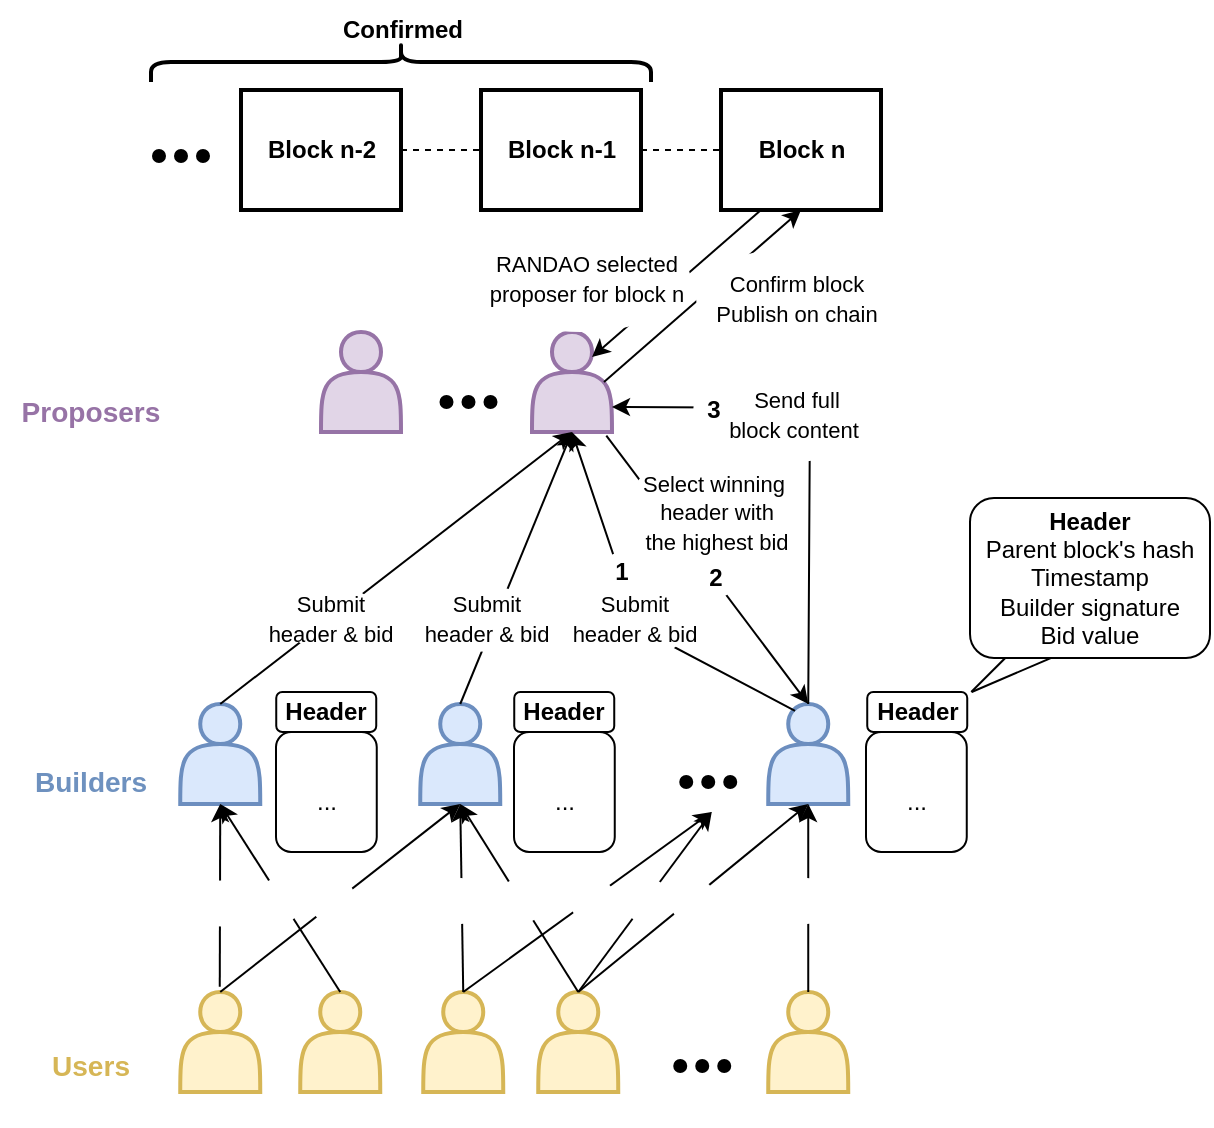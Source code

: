 <mxfile version="26.0.14">
  <diagram name="Page-1" id="Rt2gjxt__m3kLgCPaDpE">
    <mxGraphModel dx="1210" dy="649" grid="1" gridSize="10" guides="1" tooltips="1" connect="1" arrows="1" fold="1" page="1" pageScale="1" pageWidth="827" pageHeight="1169" math="0" shadow="0">
      <root>
        <mxCell id="0" />
        <mxCell id="1" parent="0" />
        <mxCell id="9paTq_0o_kBmyaApCOEQ-1" value="&lt;b&gt;Block n-1&lt;/b&gt;" style="rounded=0;whiteSpace=wrap;html=1;strokeWidth=2;" vertex="1" parent="1">
          <mxGeometry x="255.5" y="56" width="80" height="60" as="geometry" />
        </mxCell>
        <mxCell id="9paTq_0o_kBmyaApCOEQ-2" value="&lt;b&gt;Block n&lt;/b&gt;" style="rounded=0;whiteSpace=wrap;html=1;strokeWidth=2;" vertex="1" parent="1">
          <mxGeometry x="375.5" y="56" width="80" height="60" as="geometry" />
        </mxCell>
        <mxCell id="9paTq_0o_kBmyaApCOEQ-3" value="" style="endArrow=none;dashed=1;html=1;rounded=0;entryX=0;entryY=0.5;entryDx=0;entryDy=0;" edge="1" parent="1" source="9paTq_0o_kBmyaApCOEQ-1" target="9paTq_0o_kBmyaApCOEQ-2">
          <mxGeometry width="50" height="50" relative="1" as="geometry">
            <mxPoint x="175.5" y="86" as="sourcePoint" />
            <mxPoint x="235.5" y="85.5" as="targetPoint" />
          </mxGeometry>
        </mxCell>
        <mxCell id="9paTq_0o_kBmyaApCOEQ-4" value="&lt;b&gt;Block n-2&lt;/b&gt;" style="rounded=0;whiteSpace=wrap;html=1;strokeWidth=2;" vertex="1" parent="1">
          <mxGeometry x="135.5" y="56" width="80" height="60" as="geometry" />
        </mxCell>
        <mxCell id="9paTq_0o_kBmyaApCOEQ-5" value="" style="endArrow=none;dashed=1;html=1;rounded=0;exitX=1;exitY=0.5;exitDx=0;exitDy=0;entryX=0;entryY=0.5;entryDx=0;entryDy=0;" edge="1" parent="1" source="9paTq_0o_kBmyaApCOEQ-4" target="9paTq_0o_kBmyaApCOEQ-1">
          <mxGeometry width="50" height="50" relative="1" as="geometry">
            <mxPoint x="345.5" y="96" as="sourcePoint" />
            <mxPoint x="255.5" y="86" as="targetPoint" />
          </mxGeometry>
        </mxCell>
        <mxCell id="9paTq_0o_kBmyaApCOEQ-6" value="" style="shape=curlyBracket;whiteSpace=wrap;html=1;rounded=1;labelPosition=left;verticalLabelPosition=middle;align=right;verticalAlign=middle;rotation=90;strokeWidth=2;" vertex="1" parent="1">
          <mxGeometry x="205.5" y="-83" width="20" height="250" as="geometry" />
        </mxCell>
        <mxCell id="9paTq_0o_kBmyaApCOEQ-7" value="&lt;b&gt;Confirmed&lt;/b&gt;" style="text;html=1;align=center;verticalAlign=middle;resizable=0;points=[];autosize=1;strokeColor=none;fillColor=none;" vertex="1" parent="1">
          <mxGeometry x="175.5" y="11" width="80" height="30" as="geometry" />
        </mxCell>
        <mxCell id="9paTq_0o_kBmyaApCOEQ-8" value="" style="shape=actor;whiteSpace=wrap;html=1;strokeWidth=2;fillColor=#e1d5e7;strokeColor=#9673a6;" vertex="1" parent="1">
          <mxGeometry x="281" y="177" width="40" height="50" as="geometry" />
        </mxCell>
        <mxCell id="9paTq_0o_kBmyaApCOEQ-9" value="" style="shape=actor;whiteSpace=wrap;html=1;strokeWidth=2;fillColor=#dae8fc;strokeColor=#6c8ebf;" vertex="1" parent="1">
          <mxGeometry x="399.12" y="363" width="40" height="50" as="geometry" />
        </mxCell>
        <mxCell id="9paTq_0o_kBmyaApCOEQ-10" value="" style="shape=actor;whiteSpace=wrap;html=1;strokeWidth=2;fillColor=#dae8fc;strokeColor=#6c8ebf;" vertex="1" parent="1">
          <mxGeometry x="225.12" y="363" width="40" height="50" as="geometry" />
        </mxCell>
        <mxCell id="9paTq_0o_kBmyaApCOEQ-11" value="" style="shape=actor;whiteSpace=wrap;html=1;strokeWidth=2;fillColor=#dae8fc;strokeColor=#6c8ebf;" vertex="1" parent="1">
          <mxGeometry x="105.12" y="363" width="40" height="50" as="geometry" />
        </mxCell>
        <mxCell id="9paTq_0o_kBmyaApCOEQ-12" value="" style="shape=actor;whiteSpace=wrap;html=1;strokeWidth=2;fillColor=#fff2cc;strokeColor=#d6b656;" vertex="1" parent="1">
          <mxGeometry x="105.12" y="507" width="40" height="50" as="geometry" />
        </mxCell>
        <mxCell id="9paTq_0o_kBmyaApCOEQ-13" value="" style="shape=actor;whiteSpace=wrap;html=1;strokeWidth=2;fillColor=#fff2cc;strokeColor=#d6b656;" vertex="1" parent="1">
          <mxGeometry x="284.12" y="507" width="40" height="50" as="geometry" />
        </mxCell>
        <mxCell id="9paTq_0o_kBmyaApCOEQ-14" value="" style="shape=actor;whiteSpace=wrap;html=1;strokeWidth=2;fillColor=#fff2cc;strokeColor=#d6b656;" vertex="1" parent="1">
          <mxGeometry x="226.62" y="507" width="40" height="50" as="geometry" />
        </mxCell>
        <mxCell id="9paTq_0o_kBmyaApCOEQ-15" value="" style="shape=actor;whiteSpace=wrap;html=1;strokeWidth=2;fillColor=#fff2cc;strokeColor=#d6b656;" vertex="1" parent="1">
          <mxGeometry x="165.12" y="507" width="40" height="50" as="geometry" />
        </mxCell>
        <mxCell id="9paTq_0o_kBmyaApCOEQ-16" value="" style="shape=actor;whiteSpace=wrap;html=1;strokeWidth=2;fillColor=#fff2cc;strokeColor=#d6b656;" vertex="1" parent="1">
          <mxGeometry x="399.12" y="507" width="40" height="50" as="geometry" />
        </mxCell>
        <mxCell id="9paTq_0o_kBmyaApCOEQ-17" value="" style="group" vertex="1" connectable="0" parent="1">
          <mxGeometry x="92.5" y="86" width="26" height="6" as="geometry" />
        </mxCell>
        <mxCell id="9paTq_0o_kBmyaApCOEQ-18" value="" style="ellipse;shape=doubleEllipse;whiteSpace=wrap;html=1;aspect=fixed;fillColor=#000000;" vertex="1" parent="9paTq_0o_kBmyaApCOEQ-17">
          <mxGeometry x="-1" width="6" height="6" as="geometry" />
        </mxCell>
        <mxCell id="9paTq_0o_kBmyaApCOEQ-19" value="" style="ellipse;shape=doubleEllipse;whiteSpace=wrap;html=1;aspect=fixed;fillColor=#000000;" vertex="1" parent="9paTq_0o_kBmyaApCOEQ-17">
          <mxGeometry x="10" width="6" height="6" as="geometry" />
        </mxCell>
        <mxCell id="9paTq_0o_kBmyaApCOEQ-20" value="" style="ellipse;shape=doubleEllipse;whiteSpace=wrap;html=1;aspect=fixed;fillColor=#000000;" vertex="1" parent="9paTq_0o_kBmyaApCOEQ-17">
          <mxGeometry x="21" width="6" height="6" as="geometry" />
        </mxCell>
        <mxCell id="9paTq_0o_kBmyaApCOEQ-21" value="" style="group" vertex="1" connectable="0" parent="1">
          <mxGeometry x="356.12" y="399" width="26" height="6" as="geometry" />
        </mxCell>
        <mxCell id="9paTq_0o_kBmyaApCOEQ-22" value="" style="ellipse;shape=doubleEllipse;whiteSpace=wrap;html=1;aspect=fixed;fillColor=#000000;" vertex="1" parent="9paTq_0o_kBmyaApCOEQ-21">
          <mxGeometry x="-1" width="6" height="6" as="geometry" />
        </mxCell>
        <mxCell id="9paTq_0o_kBmyaApCOEQ-23" value="" style="ellipse;shape=doubleEllipse;whiteSpace=wrap;html=1;aspect=fixed;fillColor=#000000;" vertex="1" parent="9paTq_0o_kBmyaApCOEQ-21">
          <mxGeometry x="10" width="6" height="6" as="geometry" />
        </mxCell>
        <mxCell id="9paTq_0o_kBmyaApCOEQ-24" value="" style="ellipse;shape=doubleEllipse;whiteSpace=wrap;html=1;aspect=fixed;fillColor=#000000;" vertex="1" parent="9paTq_0o_kBmyaApCOEQ-21">
          <mxGeometry x="21" width="6" height="6" as="geometry" />
        </mxCell>
        <mxCell id="9paTq_0o_kBmyaApCOEQ-25" value="" style="endArrow=classic;html=1;rounded=0;exitX=0.5;exitY=0;exitDx=0;exitDy=0;entryX=0.5;entryY=1;entryDx=0;entryDy=0;" edge="1" parent="1" source="9paTq_0o_kBmyaApCOEQ-11" target="9paTq_0o_kBmyaApCOEQ-8">
          <mxGeometry width="50" height="50" relative="1" as="geometry">
            <mxPoint x="186" y="287" as="sourcePoint" />
            <mxPoint x="236" y="237" as="targetPoint" />
            <Array as="points" />
          </mxGeometry>
        </mxCell>
        <mxCell id="9paTq_0o_kBmyaApCOEQ-26" value="" style="endArrow=classic;html=1;rounded=0;exitX=0.5;exitY=0;exitDx=0;exitDy=0;" edge="1" parent="1" source="9paTq_0o_kBmyaApCOEQ-10">
          <mxGeometry width="50" height="50" relative="1" as="geometry">
            <mxPoint x="251" y="277" as="sourcePoint" />
            <mxPoint x="301" y="227" as="targetPoint" />
          </mxGeometry>
        </mxCell>
        <mxCell id="9paTq_0o_kBmyaApCOEQ-27" value="" style="endArrow=classic;html=1;rounded=0;exitX=0.335;exitY=0.068;exitDx=0;exitDy=0;strokeWidth=1;exitPerimeter=0;strokeColor=#000000;" edge="1" parent="1" source="9paTq_0o_kBmyaApCOEQ-9">
          <mxGeometry width="50" height="50" relative="1" as="geometry">
            <mxPoint x="341" y="407" as="sourcePoint" />
            <mxPoint x="301" y="227" as="targetPoint" />
            <Array as="points">
              <mxPoint x="334" y="325" />
            </Array>
          </mxGeometry>
        </mxCell>
        <mxCell id="9paTq_0o_kBmyaApCOEQ-28" value="&lt;b&gt;Header&lt;/b&gt;" style="rounded=1;whiteSpace=wrap;html=1;" vertex="1" parent="1">
          <mxGeometry x="153.12" y="357" width="50" height="20" as="geometry" />
        </mxCell>
        <mxCell id="9paTq_0o_kBmyaApCOEQ-33" value="" style="endArrow=classic;html=1;rounded=0;exitX=0.9;exitY=0.5;exitDx=0;exitDy=0;exitPerimeter=0;entryX=0.5;entryY=1;entryDx=0;entryDy=0;" edge="1" parent="1" source="9paTq_0o_kBmyaApCOEQ-8" target="9paTq_0o_kBmyaApCOEQ-2">
          <mxGeometry width="50" height="50" relative="1" as="geometry">
            <mxPoint x="341" y="307" as="sourcePoint" />
            <mxPoint x="391" y="257" as="targetPoint" />
          </mxGeometry>
        </mxCell>
        <mxCell id="9paTq_0o_kBmyaApCOEQ-34" value="" style="endArrow=classic;html=1;rounded=0;exitX=0.25;exitY=1;exitDx=0;exitDy=0;entryX=0.75;entryY=0.25;entryDx=0;entryDy=0;entryPerimeter=0;" edge="1" parent="1" source="9paTq_0o_kBmyaApCOEQ-2" target="9paTq_0o_kBmyaApCOEQ-8">
          <mxGeometry width="50" height="50" relative="1" as="geometry">
            <mxPoint x="341" y="307" as="sourcePoint" />
            <mxPoint x="391" y="257" as="targetPoint" />
          </mxGeometry>
        </mxCell>
        <mxCell id="9paTq_0o_kBmyaApCOEQ-36" value="" style="group" vertex="1" connectable="0" parent="1">
          <mxGeometry x="353.12" y="541" width="26" height="6" as="geometry" />
        </mxCell>
        <mxCell id="9paTq_0o_kBmyaApCOEQ-37" value="" style="ellipse;shape=doubleEllipse;whiteSpace=wrap;html=1;aspect=fixed;fillColor=#000000;" vertex="1" parent="9paTq_0o_kBmyaApCOEQ-36">
          <mxGeometry x="-1" width="6" height="6" as="geometry" />
        </mxCell>
        <mxCell id="9paTq_0o_kBmyaApCOEQ-38" value="" style="ellipse;shape=doubleEllipse;whiteSpace=wrap;html=1;aspect=fixed;fillColor=#000000;" vertex="1" parent="9paTq_0o_kBmyaApCOEQ-36">
          <mxGeometry x="10" width="6" height="6" as="geometry" />
        </mxCell>
        <mxCell id="9paTq_0o_kBmyaApCOEQ-39" value="" style="ellipse;shape=doubleEllipse;whiteSpace=wrap;html=1;aspect=fixed;fillColor=#000000;" vertex="1" parent="9paTq_0o_kBmyaApCOEQ-36">
          <mxGeometry x="21" width="6" height="6" as="geometry" />
        </mxCell>
        <mxCell id="9paTq_0o_kBmyaApCOEQ-42" value="" style="shape=actor;whiteSpace=wrap;html=1;strokeWidth=2;fillColor=#e1d5e7;strokeColor=#9673a6;" vertex="1" parent="1">
          <mxGeometry x="175.5" y="177" width="40" height="50" as="geometry" />
        </mxCell>
        <mxCell id="9paTq_0o_kBmyaApCOEQ-43" value="" style="group" vertex="1" connectable="0" parent="1">
          <mxGeometry x="236.25" y="209" width="26" height="6" as="geometry" />
        </mxCell>
        <mxCell id="9paTq_0o_kBmyaApCOEQ-44" value="" style="ellipse;shape=doubleEllipse;whiteSpace=wrap;html=1;aspect=fixed;fillColor=#000000;" vertex="1" parent="9paTq_0o_kBmyaApCOEQ-43">
          <mxGeometry x="-1" width="6" height="6" as="geometry" />
        </mxCell>
        <mxCell id="9paTq_0o_kBmyaApCOEQ-45" value="" style="ellipse;shape=doubleEllipse;whiteSpace=wrap;html=1;aspect=fixed;fillColor=#000000;" vertex="1" parent="9paTq_0o_kBmyaApCOEQ-43">
          <mxGeometry x="10" width="6" height="6" as="geometry" />
        </mxCell>
        <mxCell id="9paTq_0o_kBmyaApCOEQ-46" value="" style="ellipse;shape=doubleEllipse;whiteSpace=wrap;html=1;aspect=fixed;fillColor=#000000;" vertex="1" parent="9paTq_0o_kBmyaApCOEQ-43">
          <mxGeometry x="21" width="6" height="6" as="geometry" />
        </mxCell>
        <mxCell id="9paTq_0o_kBmyaApCOEQ-48" value="" style="endArrow=classic;html=1;rounded=0;entryX=0.5;entryY=1;entryDx=0;entryDy=0;exitX=0.5;exitY=0;exitDx=0;exitDy=0;" edge="1" parent="1" source="9paTq_0o_kBmyaApCOEQ-12" target="9paTq_0o_kBmyaApCOEQ-10">
          <mxGeometry width="50" height="50" relative="1" as="geometry">
            <mxPoint x="125.37" y="482" as="sourcePoint" />
            <mxPoint x="240.87" y="417" as="targetPoint" />
          </mxGeometry>
        </mxCell>
        <mxCell id="9paTq_0o_kBmyaApCOEQ-49" value="" style="endArrow=classic;html=1;rounded=0;entryX=0.5;entryY=1;entryDx=0;entryDy=0;exitX=0.5;exitY=0;exitDx=0;exitDy=0;" edge="1" parent="1" source="9paTq_0o_kBmyaApCOEQ-15" target="9paTq_0o_kBmyaApCOEQ-11">
          <mxGeometry width="50" height="50" relative="1" as="geometry">
            <mxPoint x="185.37" y="482" as="sourcePoint" />
            <mxPoint x="235.37" y="432" as="targetPoint" />
          </mxGeometry>
        </mxCell>
        <mxCell id="9paTq_0o_kBmyaApCOEQ-50" value="" style="endArrow=classic;html=1;rounded=0;entryX=0.5;entryY=1;entryDx=0;entryDy=0;exitX=0.494;exitY=-0.052;exitDx=0;exitDy=0;exitPerimeter=0;" edge="1" parent="1" source="9paTq_0o_kBmyaApCOEQ-12" target="9paTq_0o_kBmyaApCOEQ-11">
          <mxGeometry width="50" height="50" relative="1" as="geometry">
            <mxPoint x="125.37" y="482" as="sourcePoint" />
            <mxPoint x="130.87" y="417" as="targetPoint" />
          </mxGeometry>
        </mxCell>
        <mxCell id="9paTq_0o_kBmyaApCOEQ-51" value="" style="endArrow=classic;html=1;rounded=0;exitX=0.5;exitY=0;exitDx=0;exitDy=0;entryX=0.5;entryY=1;entryDx=0;entryDy=0;" edge="1" parent="1" source="9paTq_0o_kBmyaApCOEQ-14" target="9paTq_0o_kBmyaApCOEQ-10">
          <mxGeometry width="50" height="50" relative="1" as="geometry">
            <mxPoint x="220.87" y="487" as="sourcePoint" />
            <mxPoint x="270.87" y="437" as="targetPoint" />
          </mxGeometry>
        </mxCell>
        <mxCell id="9paTq_0o_kBmyaApCOEQ-52" value="" style="endArrow=classic;html=1;rounded=0;exitX=0.5;exitY=0;exitDx=0;exitDy=0;" edge="1" parent="1" source="9paTq_0o_kBmyaApCOEQ-14">
          <mxGeometry width="50" height="50" relative="1" as="geometry">
            <mxPoint x="240.87" y="483" as="sourcePoint" />
            <mxPoint x="370.87" y="417" as="targetPoint" />
          </mxGeometry>
        </mxCell>
        <mxCell id="9paTq_0o_kBmyaApCOEQ-53" value="" style="endArrow=classic;html=1;rounded=0;exitX=0.5;exitY=0;exitDx=0;exitDy=0;entryX=0.5;entryY=1;entryDx=0;entryDy=0;" edge="1" parent="1" source="9paTq_0o_kBmyaApCOEQ-13" target="9paTq_0o_kBmyaApCOEQ-9">
          <mxGeometry width="50" height="50" relative="1" as="geometry">
            <mxPoint x="320.87" y="487" as="sourcePoint" />
            <mxPoint x="370.87" y="437" as="targetPoint" />
          </mxGeometry>
        </mxCell>
        <mxCell id="9paTq_0o_kBmyaApCOEQ-54" value="" style="endArrow=classic;html=1;rounded=0;exitX=0.5;exitY=0;exitDx=0;exitDy=0;" edge="1" parent="1" source="9paTq_0o_kBmyaApCOEQ-13">
          <mxGeometry width="50" height="50" relative="1" as="geometry">
            <mxPoint x="300.87" y="487" as="sourcePoint" />
            <mxPoint x="370.87" y="417" as="targetPoint" />
          </mxGeometry>
        </mxCell>
        <mxCell id="9paTq_0o_kBmyaApCOEQ-55" value="" style="endArrow=classic;html=1;rounded=0;exitX=0.5;exitY=0;exitDx=0;exitDy=0;entryX=0.5;entryY=1;entryDx=0;entryDy=0;" edge="1" parent="1" source="9paTq_0o_kBmyaApCOEQ-13" target="9paTq_0o_kBmyaApCOEQ-10">
          <mxGeometry width="50" height="50" relative="1" as="geometry">
            <mxPoint x="195.37" y="463" as="sourcePoint" />
            <mxPoint x="245.37" y="413" as="targetPoint" />
          </mxGeometry>
        </mxCell>
        <mxCell id="9paTq_0o_kBmyaApCOEQ-56" value="" style="endArrow=classic;html=1;rounded=0;exitX=0.5;exitY=0;exitDx=0;exitDy=0;entryX=0.5;entryY=1;entryDx=0;entryDy=0;" edge="1" parent="1" source="9paTq_0o_kBmyaApCOEQ-16" target="9paTq_0o_kBmyaApCOEQ-9">
          <mxGeometry width="50" height="50" relative="1" as="geometry">
            <mxPoint x="399.12" y="482" as="sourcePoint" />
            <mxPoint x="430.87" y="437" as="targetPoint" />
          </mxGeometry>
        </mxCell>
        <mxCell id="9paTq_0o_kBmyaApCOEQ-58" value="" style="endArrow=none;html=1;rounded=0;" edge="1" parent="1">
          <mxGeometry width="50" height="50" relative="1" as="geometry">
            <mxPoint x="500.62" y="357" as="sourcePoint" />
            <mxPoint x="550.62" y="307" as="targetPoint" />
          </mxGeometry>
        </mxCell>
        <mxCell id="9paTq_0o_kBmyaApCOEQ-59" value="" style="endArrow=none;html=1;rounded=0;" edge="1" parent="1">
          <mxGeometry width="50" height="50" relative="1" as="geometry">
            <mxPoint x="500.87" y="357" as="sourcePoint" />
            <mxPoint x="570.87" y="327" as="targetPoint" />
          </mxGeometry>
        </mxCell>
        <mxCell id="9paTq_0o_kBmyaApCOEQ-60" value="&lt;b&gt;Header&lt;/b&gt;&lt;div&gt;Parent block&#39;s hash&lt;/div&gt;&lt;div&gt;Timestamp&lt;/div&gt;&lt;div&gt;Builder signature&lt;/div&gt;&lt;div&gt;Bid value&lt;/div&gt;" style="rounded=1;whiteSpace=wrap;html=1;" vertex="1" parent="1">
          <mxGeometry x="500" y="260" width="120" height="80" as="geometry" />
        </mxCell>
        <mxCell id="9paTq_0o_kBmyaApCOEQ-61" value="&lt;h3&gt;&lt;font style=&quot;color: light-dark(rgb(151, 115, 166), rgb(105, 70, 122));&quot;&gt;Proposers&lt;/font&gt;&lt;/h3&gt;" style="text;html=1;align=center;verticalAlign=middle;resizable=0;points=[];autosize=1;strokeColor=none;fillColor=none;" vertex="1" parent="1">
          <mxGeometry x="15.25" y="187" width="90" height="60" as="geometry" />
        </mxCell>
        <mxCell id="9paTq_0o_kBmyaApCOEQ-62" value="&lt;h3&gt;&lt;font style=&quot;color: light-dark(rgb(110, 145, 191), rgb(105, 70, 122));&quot;&gt;Builders&lt;/font&gt;&lt;/h3&gt;" style="text;html=1;align=center;verticalAlign=middle;resizable=0;points=[];autosize=1;strokeColor=none;fillColor=none;" vertex="1" parent="1">
          <mxGeometry x="20.12" y="372" width="80" height="60" as="geometry" />
        </mxCell>
        <mxCell id="9paTq_0o_kBmyaApCOEQ-63" value="&lt;h3&gt;&lt;font style=&quot;color: light-dark(rgb(214, 182, 86), rgb(105, 70, 122));&quot;&gt;Users&lt;/font&gt;&lt;/h3&gt;" style="text;html=1;align=center;verticalAlign=middle;resizable=0;points=[];autosize=1;strokeColor=none;fillColor=none;" vertex="1" parent="1">
          <mxGeometry x="30.12" y="514" width="60" height="60" as="geometry" />
        </mxCell>
        <mxCell id="9paTq_0o_kBmyaApCOEQ-35" value="" style="endArrow=classic;html=1;rounded=0;exitX=0.929;exitY=1.036;exitDx=0;exitDy=0;exitPerimeter=0;strokeWidth=1;entryX=0.5;entryY=0;entryDx=0;entryDy=0;strokeColor=#000000;" edge="1" parent="1" source="9paTq_0o_kBmyaApCOEQ-8" target="9paTq_0o_kBmyaApCOEQ-9">
          <mxGeometry width="50" height="50" relative="1" as="geometry">
            <mxPoint x="341" y="307" as="sourcePoint" />
            <mxPoint x="421" y="277" as="targetPoint" />
          </mxGeometry>
        </mxCell>
        <mxCell id="9paTq_0o_kBmyaApCOEQ-71" value="" style="endArrow=classic;html=1;rounded=0;entryX=1;entryY=0.75;entryDx=0;entryDy=0;exitX=0.5;exitY=0;exitDx=0;exitDy=0;strokeWidth=1;strokeColor=#000000;" edge="1" parent="1" source="9paTq_0o_kBmyaApCOEQ-9" target="9paTq_0o_kBmyaApCOEQ-8">
          <mxGeometry width="50" height="50" relative="1" as="geometry">
            <mxPoint x="430" y="310" as="sourcePoint" />
            <mxPoint x="320" y="300" as="targetPoint" />
            <Array as="points">
              <mxPoint x="420" y="215" />
            </Array>
          </mxGeometry>
        </mxCell>
        <mxCell id="9paTq_0o_kBmyaApCOEQ-90" value="" style="group" vertex="1" connectable="0" parent="1">
          <mxGeometry x="143.12" y="450" width="23" height="23" as="geometry" />
        </mxCell>
        <mxCell id="9paTq_0o_kBmyaApCOEQ-89" value="" style="ellipse;whiteSpace=wrap;html=1;aspect=fixed;fillColor=default;strokeColor=none;" vertex="1" parent="9paTq_0o_kBmyaApCOEQ-90">
          <mxGeometry width="23" height="23" as="geometry" />
        </mxCell>
        <mxCell id="9paTq_0o_kBmyaApCOEQ-64" value="" style="shape=image;html=1;verticalAlign=top;verticalLabelPosition=bottom;labelBackgroundColor=#ffffff;imageAspect=0;aspect=fixed;image=https://cdn0.iconfinder.com/data/icons/basic-e-commerce-line/48/Receipt_success-128.png" vertex="1" parent="9paTq_0o_kBmyaApCOEQ-90">
          <mxGeometry x="2.88" y="2.88" width="17.25" height="17.25" as="geometry" />
        </mxCell>
        <mxCell id="9paTq_0o_kBmyaApCOEQ-91" value="" style="group" vertex="1" connectable="0" parent="1">
          <mxGeometry x="113.62" y="451.25" width="23" height="23" as="geometry" />
        </mxCell>
        <mxCell id="9paTq_0o_kBmyaApCOEQ-92" value="" style="ellipse;whiteSpace=wrap;html=1;aspect=fixed;fillColor=default;strokeColor=none;" vertex="1" parent="9paTq_0o_kBmyaApCOEQ-91">
          <mxGeometry width="23" height="23" as="geometry" />
        </mxCell>
        <mxCell id="9paTq_0o_kBmyaApCOEQ-93" value="" style="shape=image;html=1;verticalAlign=top;verticalLabelPosition=bottom;labelBackgroundColor=#ffffff;imageAspect=0;aspect=fixed;image=https://cdn0.iconfinder.com/data/icons/basic-e-commerce-line/48/Receipt_success-128.png" vertex="1" parent="9paTq_0o_kBmyaApCOEQ-91">
          <mxGeometry x="2.88" y="2.88" width="17.25" height="17.25" as="geometry" />
        </mxCell>
        <mxCell id="9paTq_0o_kBmyaApCOEQ-94" value="" style="group" vertex="1" connectable="0" parent="1">
          <mxGeometry x="170" y="450" width="23" height="23" as="geometry" />
        </mxCell>
        <mxCell id="9paTq_0o_kBmyaApCOEQ-95" value="" style="ellipse;whiteSpace=wrap;html=1;aspect=fixed;fillColor=default;strokeColor=none;" vertex="1" parent="9paTq_0o_kBmyaApCOEQ-94">
          <mxGeometry width="23" height="23" as="geometry" />
        </mxCell>
        <mxCell id="9paTq_0o_kBmyaApCOEQ-96" value="" style="shape=image;html=1;verticalAlign=top;verticalLabelPosition=bottom;labelBackgroundColor=#ffffff;imageAspect=0;aspect=fixed;image=https://cdn0.iconfinder.com/data/icons/basic-e-commerce-line/48/Receipt_success-128.png" vertex="1" parent="9paTq_0o_kBmyaApCOEQ-94">
          <mxGeometry x="2.88" y="2.88" width="17.25" height="17.25" as="geometry" />
        </mxCell>
        <mxCell id="9paTq_0o_kBmyaApCOEQ-97" value="" style="group" vertex="1" connectable="0" parent="1">
          <mxGeometry x="234" y="450" width="23" height="23" as="geometry" />
        </mxCell>
        <mxCell id="9paTq_0o_kBmyaApCOEQ-98" value="" style="ellipse;whiteSpace=wrap;html=1;aspect=fixed;fillColor=default;strokeColor=none;" vertex="1" parent="9paTq_0o_kBmyaApCOEQ-97">
          <mxGeometry width="23" height="23" as="geometry" />
        </mxCell>
        <mxCell id="9paTq_0o_kBmyaApCOEQ-99" value="" style="shape=image;html=1;verticalAlign=top;verticalLabelPosition=bottom;labelBackgroundColor=#ffffff;imageAspect=0;aspect=fixed;image=https://cdn0.iconfinder.com/data/icons/basic-e-commerce-line/48/Receipt_success-128.png" vertex="1" parent="9paTq_0o_kBmyaApCOEQ-97">
          <mxGeometry x="2.88" y="2.88" width="17.25" height="17.25" as="geometry" />
        </mxCell>
        <mxCell id="9paTq_0o_kBmyaApCOEQ-100" value="" style="group" vertex="1" connectable="0" parent="1">
          <mxGeometry x="264" y="450" width="23" height="23" as="geometry" />
        </mxCell>
        <mxCell id="9paTq_0o_kBmyaApCOEQ-101" value="" style="ellipse;whiteSpace=wrap;html=1;aspect=fixed;fillColor=default;strokeColor=none;" vertex="1" parent="9paTq_0o_kBmyaApCOEQ-100">
          <mxGeometry width="23" height="23" as="geometry" />
        </mxCell>
        <mxCell id="9paTq_0o_kBmyaApCOEQ-102" value="" style="shape=image;html=1;verticalAlign=top;verticalLabelPosition=bottom;labelBackgroundColor=#ffffff;imageAspect=0;aspect=fixed;image=https://cdn0.iconfinder.com/data/icons/basic-e-commerce-line/48/Receipt_success-128.png" vertex="1" parent="9paTq_0o_kBmyaApCOEQ-100">
          <mxGeometry x="2.88" y="2.88" width="17.25" height="17.25" as="geometry" />
        </mxCell>
        <mxCell id="9paTq_0o_kBmyaApCOEQ-103" value="" style="group" vertex="1" connectable="0" parent="1">
          <mxGeometry x="300" y="450" width="23" height="23" as="geometry" />
        </mxCell>
        <mxCell id="9paTq_0o_kBmyaApCOEQ-104" value="" style="ellipse;whiteSpace=wrap;html=1;aspect=fixed;fillColor=default;strokeColor=none;" vertex="1" parent="9paTq_0o_kBmyaApCOEQ-103">
          <mxGeometry width="23" height="23" as="geometry" />
        </mxCell>
        <mxCell id="9paTq_0o_kBmyaApCOEQ-105" value="" style="shape=image;html=1;verticalAlign=top;verticalLabelPosition=bottom;labelBackgroundColor=#ffffff;imageAspect=0;aspect=fixed;image=https://cdn0.iconfinder.com/data/icons/basic-e-commerce-line/48/Receipt_success-128.png" vertex="1" parent="9paTq_0o_kBmyaApCOEQ-103">
          <mxGeometry x="2.88" y="2.88" width="17.25" height="17.25" as="geometry" />
        </mxCell>
        <mxCell id="9paTq_0o_kBmyaApCOEQ-106" value="" style="group" vertex="1" connectable="0" parent="1">
          <mxGeometry x="327" y="450" width="23" height="23" as="geometry" />
        </mxCell>
        <mxCell id="9paTq_0o_kBmyaApCOEQ-107" value="" style="ellipse;whiteSpace=wrap;html=1;aspect=fixed;fillColor=default;strokeColor=none;" vertex="1" parent="9paTq_0o_kBmyaApCOEQ-106">
          <mxGeometry width="23" height="23" as="geometry" />
        </mxCell>
        <mxCell id="9paTq_0o_kBmyaApCOEQ-108" value="" style="shape=image;html=1;verticalAlign=top;verticalLabelPosition=bottom;labelBackgroundColor=#ffffff;imageAspect=0;aspect=fixed;image=https://cdn0.iconfinder.com/data/icons/basic-e-commerce-line/48/Receipt_success-128.png" vertex="1" parent="9paTq_0o_kBmyaApCOEQ-106">
          <mxGeometry x="2.88" y="2.88" width="17.25" height="17.25" as="geometry" />
        </mxCell>
        <mxCell id="9paTq_0o_kBmyaApCOEQ-109" value="" style="group" vertex="1" connectable="0" parent="1">
          <mxGeometry x="350" y="450" width="23" height="23" as="geometry" />
        </mxCell>
        <mxCell id="9paTq_0o_kBmyaApCOEQ-110" value="" style="ellipse;whiteSpace=wrap;html=1;aspect=fixed;fillColor=default;strokeColor=none;" vertex="1" parent="9paTq_0o_kBmyaApCOEQ-109">
          <mxGeometry width="23" height="23" as="geometry" />
        </mxCell>
        <mxCell id="9paTq_0o_kBmyaApCOEQ-111" value="" style="shape=image;html=1;verticalAlign=top;verticalLabelPosition=bottom;labelBackgroundColor=#ffffff;imageAspect=0;aspect=fixed;image=https://cdn0.iconfinder.com/data/icons/basic-e-commerce-line/48/Receipt_success-128.png" vertex="1" parent="9paTq_0o_kBmyaApCOEQ-109">
          <mxGeometry x="2.88" y="2.88" width="17.25" height="17.25" as="geometry" />
        </mxCell>
        <mxCell id="9paTq_0o_kBmyaApCOEQ-112" value="" style="group" vertex="1" connectable="0" parent="1">
          <mxGeometry x="407" y="450" width="23" height="23" as="geometry" />
        </mxCell>
        <mxCell id="9paTq_0o_kBmyaApCOEQ-113" value="" style="ellipse;whiteSpace=wrap;html=1;aspect=fixed;fillColor=default;strokeColor=none;" vertex="1" parent="9paTq_0o_kBmyaApCOEQ-112">
          <mxGeometry width="23" height="23" as="geometry" />
        </mxCell>
        <mxCell id="9paTq_0o_kBmyaApCOEQ-114" value="" style="shape=image;html=1;verticalAlign=top;verticalLabelPosition=bottom;labelBackgroundColor=#ffffff;imageAspect=0;aspect=fixed;image=https://cdn0.iconfinder.com/data/icons/basic-e-commerce-line/48/Receipt_success-128.png" vertex="1" parent="9paTq_0o_kBmyaApCOEQ-112">
          <mxGeometry x="2.88" y="2.88" width="17.25" height="17.25" as="geometry" />
        </mxCell>
        <mxCell id="9paTq_0o_kBmyaApCOEQ-116" value="" style="group" vertex="1" connectable="0" parent="1">
          <mxGeometry x="150" y="300" width="75" height="40" as="geometry" />
        </mxCell>
        <mxCell id="9paTq_0o_kBmyaApCOEQ-115" value="" style="ellipse;whiteSpace=wrap;html=1;strokeColor=none;" vertex="1" parent="9paTq_0o_kBmyaApCOEQ-116">
          <mxGeometry x="7.56" y="4" width="47.56" height="33" as="geometry" />
        </mxCell>
        <mxCell id="9paTq_0o_kBmyaApCOEQ-67" value="&lt;font style=&quot;font-size: 11px;&quot;&gt;Submit&lt;/font&gt;&lt;div&gt;&lt;font style=&quot;font-size: 11px;&quot;&gt;header &amp;amp; bid&lt;/font&gt;&lt;/div&gt;" style="text;html=1;align=center;verticalAlign=middle;resizable=0;points=[];autosize=1;fillColor=none;" vertex="1" parent="9paTq_0o_kBmyaApCOEQ-116">
          <mxGeometry x="-15" width="90" height="40" as="geometry" />
        </mxCell>
        <mxCell id="9paTq_0o_kBmyaApCOEQ-117" value="" style="group" vertex="1" connectable="0" parent="1">
          <mxGeometry x="228" y="300" width="75" height="40" as="geometry" />
        </mxCell>
        <mxCell id="9paTq_0o_kBmyaApCOEQ-118" value="" style="ellipse;whiteSpace=wrap;html=1;strokeColor=none;" vertex="1" parent="9paTq_0o_kBmyaApCOEQ-117">
          <mxGeometry x="7.56" y="4" width="47.56" height="33" as="geometry" />
        </mxCell>
        <mxCell id="9paTq_0o_kBmyaApCOEQ-119" value="&lt;font style=&quot;font-size: 11px;&quot;&gt;Submit&lt;/font&gt;&lt;div&gt;&lt;font style=&quot;font-size: 11px;&quot;&gt;header &amp;amp; bid&lt;/font&gt;&lt;/div&gt;" style="text;html=1;align=center;verticalAlign=middle;resizable=0;points=[];autosize=1;fillColor=none;" vertex="1" parent="9paTq_0o_kBmyaApCOEQ-117">
          <mxGeometry x="-15" width="90" height="40" as="geometry" />
        </mxCell>
        <mxCell id="9paTq_0o_kBmyaApCOEQ-124" value="" style="group" vertex="1" connectable="0" parent="1">
          <mxGeometry x="323" y="233.5" width="100" height="66.5" as="geometry" />
        </mxCell>
        <mxCell id="9paTq_0o_kBmyaApCOEQ-123" value="" style="ellipse;whiteSpace=wrap;html=1;strokeColor=none;" vertex="1" parent="9paTq_0o_kBmyaApCOEQ-124">
          <mxGeometry x="6" width="89.5" height="66.5" as="geometry" />
        </mxCell>
        <mxCell id="9paTq_0o_kBmyaApCOEQ-68" value="&lt;font style=&quot;font-size: 11px;&quot;&gt;Select winning&amp;nbsp;&lt;/font&gt;&lt;div&gt;&lt;font style=&quot;font-size: 11px;&quot;&gt;header&amp;nbsp;&lt;span style=&quot;background-color: transparent; color: light-dark(rgb(0, 0, 0), rgb(255, 255, 255));&quot;&gt;with&lt;/span&gt;&lt;/font&gt;&lt;/div&gt;&lt;div&gt;&lt;span style=&quot;background-color: transparent; color: light-dark(rgb(0, 0, 0), rgb(255, 255, 255));&quot;&gt;&lt;font style=&quot;font-size: 11px;&quot;&gt;the highest bid&lt;/font&gt;&lt;/span&gt;&lt;/div&gt;" style="text;html=1;align=center;verticalAlign=middle;resizable=0;points=[];autosize=1;strokeColor=none;fillColor=none;" vertex="1" parent="9paTq_0o_kBmyaApCOEQ-124">
          <mxGeometry y="3.5" width="100" height="60" as="geometry" />
        </mxCell>
        <mxCell id="9paTq_0o_kBmyaApCOEQ-158" value="&lt;b&gt;2&lt;/b&gt;" style="ellipse;whiteSpace=wrap;html=1;aspect=fixed;strokeColor=none;" vertex="1" parent="9paTq_0o_kBmyaApCOEQ-124">
          <mxGeometry x="40" y="56.5" width="20" height="20" as="geometry" />
        </mxCell>
        <mxCell id="9paTq_0o_kBmyaApCOEQ-126" value="" style="group;strokeColor=none;" vertex="1" connectable="0" parent="1">
          <mxGeometry x="368" y="198" width="90" height="44" as="geometry" />
        </mxCell>
        <mxCell id="9paTq_0o_kBmyaApCOEQ-125" value="" style="ellipse;whiteSpace=wrap;html=1;strokeColor=none;" vertex="1" parent="9paTq_0o_kBmyaApCOEQ-126">
          <mxGeometry x="9.62" y="2" width="70" height="42" as="geometry" />
        </mxCell>
        <mxCell id="9paTq_0o_kBmyaApCOEQ-75" value="&lt;font style=&quot;font-size: 11px;&quot;&gt;Send full&lt;/font&gt;&lt;div&gt;&lt;font style=&quot;font-size: 11px;&quot;&gt;block content&amp;nbsp;&lt;/font&gt;&lt;/div&gt;" style="text;html=1;align=center;verticalAlign=middle;resizable=0;points=[];autosize=1;strokeColor=none;fillColor=none;" vertex="1" parent="9paTq_0o_kBmyaApCOEQ-126">
          <mxGeometry width="90" height="40" as="geometry" />
        </mxCell>
        <mxCell id="9paTq_0o_kBmyaApCOEQ-159" value="&lt;b&gt;3&lt;/b&gt;" style="ellipse;whiteSpace=wrap;html=1;aspect=fixed;strokeColor=none;" vertex="1" parent="9paTq_0o_kBmyaApCOEQ-126">
          <mxGeometry x="-6.38" y="8" width="20" height="20" as="geometry" />
        </mxCell>
        <mxCell id="9paTq_0o_kBmyaApCOEQ-133" value="" style="group" vertex="1" connectable="0" parent="1">
          <mxGeometry x="363" y="135" width="100" height="50" as="geometry" />
        </mxCell>
        <mxCell id="9paTq_0o_kBmyaApCOEQ-132" value="" style="ellipse;whiteSpace=wrap;html=1;strokeColor=none;" vertex="1" parent="9paTq_0o_kBmyaApCOEQ-133">
          <mxGeometry width="100" height="50" as="geometry" />
        </mxCell>
        <mxCell id="9paTq_0o_kBmyaApCOEQ-70" value="&lt;font style=&quot;font-size: 11px;&quot;&gt;Confirm block&lt;/font&gt;&lt;div&gt;&lt;font style=&quot;font-size: 11px;&quot;&gt;Publish on chain&lt;/font&gt;&lt;/div&gt;" style="text;html=1;align=center;verticalAlign=middle;resizable=0;points=[];autosize=1;strokeColor=none;fillColor=none;" vertex="1" parent="9paTq_0o_kBmyaApCOEQ-133">
          <mxGeometry y="5" width="100" height="40" as="geometry" />
        </mxCell>
        <mxCell id="9paTq_0o_kBmyaApCOEQ-135" value="" style="group" vertex="1" connectable="0" parent="1">
          <mxGeometry x="250.5" y="124" width="237.25" height="53" as="geometry" />
        </mxCell>
        <mxCell id="9paTq_0o_kBmyaApCOEQ-134" value="" style="ellipse;whiteSpace=wrap;html=1;strokeColor=none;" vertex="1" parent="9paTq_0o_kBmyaApCOEQ-135">
          <mxGeometry width="109.75" height="53" as="geometry" />
        </mxCell>
        <mxCell id="9paTq_0o_kBmyaApCOEQ-41" value="&lt;font style=&quot;font-size: 11px;&quot;&gt;RANDAO selected proposer for block n&lt;/font&gt;" style="text;html=1;align=center;verticalAlign=middle;whiteSpace=wrap;rounded=0;container=0;" vertex="1" parent="9paTq_0o_kBmyaApCOEQ-135">
          <mxGeometry x="7.25" y="15.5" width="100.5" height="20" as="geometry">
            <mxRectangle x="7.25" y="15.5" width="230" height="30" as="alternateBounds" />
          </mxGeometry>
        </mxCell>
        <mxCell id="9paTq_0o_kBmyaApCOEQ-149" value="" style="group" vertex="1" connectable="0" parent="1">
          <mxGeometry x="153" y="377" width="50.38" height="60" as="geometry" />
        </mxCell>
        <mxCell id="9paTq_0o_kBmyaApCOEQ-150" value="" style="rounded=1;whiteSpace=wrap;html=1;" vertex="1" parent="9paTq_0o_kBmyaApCOEQ-149">
          <mxGeometry width="50.38" height="60" as="geometry" />
        </mxCell>
        <mxCell id="9paTq_0o_kBmyaApCOEQ-151" value="" style="shape=image;html=1;verticalAlign=top;verticalLabelPosition=bottom;labelBackgroundColor=#ffffff;imageAspect=0;aspect=fixed;image=https://cdn0.iconfinder.com/data/icons/basic-e-commerce-line/48/Receipt_success-128.png" vertex="1" parent="9paTq_0o_kBmyaApCOEQ-149">
          <mxGeometry x="17.952" y="1.75" width="14.484" height="14.484" as="geometry" />
        </mxCell>
        <mxCell id="9paTq_0o_kBmyaApCOEQ-152" value="" style="shape=image;html=1;verticalAlign=top;verticalLabelPosition=bottom;labelBackgroundColor=#ffffff;imageAspect=0;aspect=fixed;image=https://cdn0.iconfinder.com/data/icons/basic-e-commerce-line/48/Receipt_success-128.png" vertex="1" parent="9paTq_0o_kBmyaApCOEQ-149">
          <mxGeometry x="17.952" y="18" width="14.484" height="14.484" as="geometry" />
        </mxCell>
        <mxCell id="9paTq_0o_kBmyaApCOEQ-153" value="" style="shape=image;html=1;verticalAlign=top;verticalLabelPosition=bottom;labelBackgroundColor=#ffffff;imageAspect=0;aspect=fixed;image=https://cdn0.iconfinder.com/data/icons/basic-e-commerce-line/48/Receipt_success-128.png" vertex="1" parent="9paTq_0o_kBmyaApCOEQ-149">
          <mxGeometry x="17.952" y="42.75" width="14.484" height="14.484" as="geometry" />
        </mxCell>
        <mxCell id="9paTq_0o_kBmyaApCOEQ-154" value="..." style="text;html=1;align=center;verticalAlign=middle;resizable=0;points=[];autosize=1;strokeColor=none;fillColor=none;" vertex="1" parent="9paTq_0o_kBmyaApCOEQ-149">
          <mxGeometry x="9.595" y="20.25" width="30" height="30" as="geometry" />
        </mxCell>
        <mxCell id="9paTq_0o_kBmyaApCOEQ-155" value="" style="group" vertex="1" connectable="0" parent="1">
          <mxGeometry x="272" y="357" width="50.38" height="80" as="geometry" />
        </mxCell>
        <mxCell id="9paTq_0o_kBmyaApCOEQ-30" value="Header" style="rounded=1;whiteSpace=wrap;html=1;fontStyle=1" vertex="1" parent="9paTq_0o_kBmyaApCOEQ-155">
          <mxGeometry x="0.12" width="50" height="20" as="geometry" />
        </mxCell>
        <mxCell id="9paTq_0o_kBmyaApCOEQ-143" value="" style="group" vertex="1" connectable="0" parent="9paTq_0o_kBmyaApCOEQ-155">
          <mxGeometry y="20" width="50.38" height="60" as="geometry" />
        </mxCell>
        <mxCell id="9paTq_0o_kBmyaApCOEQ-144" value="" style="rounded=1;whiteSpace=wrap;html=1;" vertex="1" parent="9paTq_0o_kBmyaApCOEQ-143">
          <mxGeometry width="50.38" height="60" as="geometry" />
        </mxCell>
        <mxCell id="9paTq_0o_kBmyaApCOEQ-145" value="" style="shape=image;html=1;verticalAlign=top;verticalLabelPosition=bottom;labelBackgroundColor=#ffffff;imageAspect=0;aspect=fixed;image=https://cdn0.iconfinder.com/data/icons/basic-e-commerce-line/48/Receipt_success-128.png" vertex="1" parent="9paTq_0o_kBmyaApCOEQ-143">
          <mxGeometry x="17.952" y="1.75" width="14.484" height="14.484" as="geometry" />
        </mxCell>
        <mxCell id="9paTq_0o_kBmyaApCOEQ-146" value="" style="shape=image;html=1;verticalAlign=top;verticalLabelPosition=bottom;labelBackgroundColor=#ffffff;imageAspect=0;aspect=fixed;image=https://cdn0.iconfinder.com/data/icons/basic-e-commerce-line/48/Receipt_success-128.png" vertex="1" parent="9paTq_0o_kBmyaApCOEQ-143">
          <mxGeometry x="17.952" y="18" width="14.484" height="14.484" as="geometry" />
        </mxCell>
        <mxCell id="9paTq_0o_kBmyaApCOEQ-147" value="" style="shape=image;html=1;verticalAlign=top;verticalLabelPosition=bottom;labelBackgroundColor=#ffffff;imageAspect=0;aspect=fixed;image=https://cdn0.iconfinder.com/data/icons/basic-e-commerce-line/48/Receipt_success-128.png" vertex="1" parent="9paTq_0o_kBmyaApCOEQ-143">
          <mxGeometry x="17.952" y="42.75" width="14.484" height="14.484" as="geometry" />
        </mxCell>
        <mxCell id="9paTq_0o_kBmyaApCOEQ-148" value="..." style="text;html=1;align=center;verticalAlign=middle;resizable=0;points=[];autosize=1;strokeColor=none;fillColor=none;" vertex="1" parent="9paTq_0o_kBmyaApCOEQ-143">
          <mxGeometry x="9.595" y="20.25" width="30" height="30" as="geometry" />
        </mxCell>
        <mxCell id="9paTq_0o_kBmyaApCOEQ-156" value="" style="group" vertex="1" connectable="0" parent="1">
          <mxGeometry x="448" y="357" width="50.62" height="80" as="geometry" />
        </mxCell>
        <mxCell id="9paTq_0o_kBmyaApCOEQ-31" value="Header" style="rounded=1;whiteSpace=wrap;html=1;fontStyle=1" vertex="1" parent="9paTq_0o_kBmyaApCOEQ-156">
          <mxGeometry x="0.62" width="50" height="20" as="geometry" />
        </mxCell>
        <mxCell id="9paTq_0o_kBmyaApCOEQ-142" value="" style="group" vertex="1" connectable="0" parent="9paTq_0o_kBmyaApCOEQ-156">
          <mxGeometry y="20" width="50.38" height="60" as="geometry" />
        </mxCell>
        <mxCell id="9paTq_0o_kBmyaApCOEQ-136" value="" style="rounded=1;whiteSpace=wrap;html=1;" vertex="1" parent="9paTq_0o_kBmyaApCOEQ-142">
          <mxGeometry width="50.38" height="60" as="geometry" />
        </mxCell>
        <mxCell id="9paTq_0o_kBmyaApCOEQ-137" value="" style="shape=image;html=1;verticalAlign=top;verticalLabelPosition=bottom;labelBackgroundColor=#ffffff;imageAspect=0;aspect=fixed;image=https://cdn0.iconfinder.com/data/icons/basic-e-commerce-line/48/Receipt_success-128.png" vertex="1" parent="9paTq_0o_kBmyaApCOEQ-142">
          <mxGeometry x="17.952" y="1.75" width="14.484" height="14.484" as="geometry" />
        </mxCell>
        <mxCell id="9paTq_0o_kBmyaApCOEQ-139" value="" style="shape=image;html=1;verticalAlign=top;verticalLabelPosition=bottom;labelBackgroundColor=#ffffff;imageAspect=0;aspect=fixed;image=https://cdn0.iconfinder.com/data/icons/basic-e-commerce-line/48/Receipt_success-128.png" vertex="1" parent="9paTq_0o_kBmyaApCOEQ-142">
          <mxGeometry x="17.952" y="18" width="14.484" height="14.484" as="geometry" />
        </mxCell>
        <mxCell id="9paTq_0o_kBmyaApCOEQ-140" value="" style="shape=image;html=1;verticalAlign=top;verticalLabelPosition=bottom;labelBackgroundColor=#ffffff;imageAspect=0;aspect=fixed;image=https://cdn0.iconfinder.com/data/icons/basic-e-commerce-line/48/Receipt_success-128.png" vertex="1" parent="9paTq_0o_kBmyaApCOEQ-142">
          <mxGeometry x="17.952" y="42.75" width="14.484" height="14.484" as="geometry" />
        </mxCell>
        <mxCell id="9paTq_0o_kBmyaApCOEQ-141" value="..." style="text;html=1;align=center;verticalAlign=middle;resizable=0;points=[];autosize=1;strokeColor=none;fillColor=none;" vertex="1" parent="9paTq_0o_kBmyaApCOEQ-142">
          <mxGeometry x="9.595" y="20.25" width="30" height="30" as="geometry" />
        </mxCell>
        <mxCell id="9paTq_0o_kBmyaApCOEQ-121" value="" style="ellipse;whiteSpace=wrap;html=1;strokeColor=none;" vertex="1" parent="1">
          <mxGeometry x="307.56" y="304" width="52.44" height="36" as="geometry" />
        </mxCell>
        <mxCell id="9paTq_0o_kBmyaApCOEQ-122" value="&lt;font style=&quot;font-size: 11px;&quot;&gt;Submit&lt;/font&gt;&lt;div&gt;&lt;font style=&quot;font-size: 11px;&quot;&gt;header &amp;amp; bid&lt;/font&gt;&lt;/div&gt;" style="text;html=1;align=center;verticalAlign=middle;resizable=0;points=[];autosize=1;fillColor=none;" vertex="1" parent="1">
          <mxGeometry x="287.12" y="300" width="90" height="40" as="geometry" />
        </mxCell>
        <mxCell id="9paTq_0o_kBmyaApCOEQ-157" value="&lt;b&gt;1&lt;/b&gt;" style="ellipse;whiteSpace=wrap;html=1;aspect=fixed;strokeColor=none;" vertex="1" parent="1">
          <mxGeometry x="316" y="287" width="20" height="20" as="geometry" />
        </mxCell>
      </root>
    </mxGraphModel>
  </diagram>
</mxfile>
